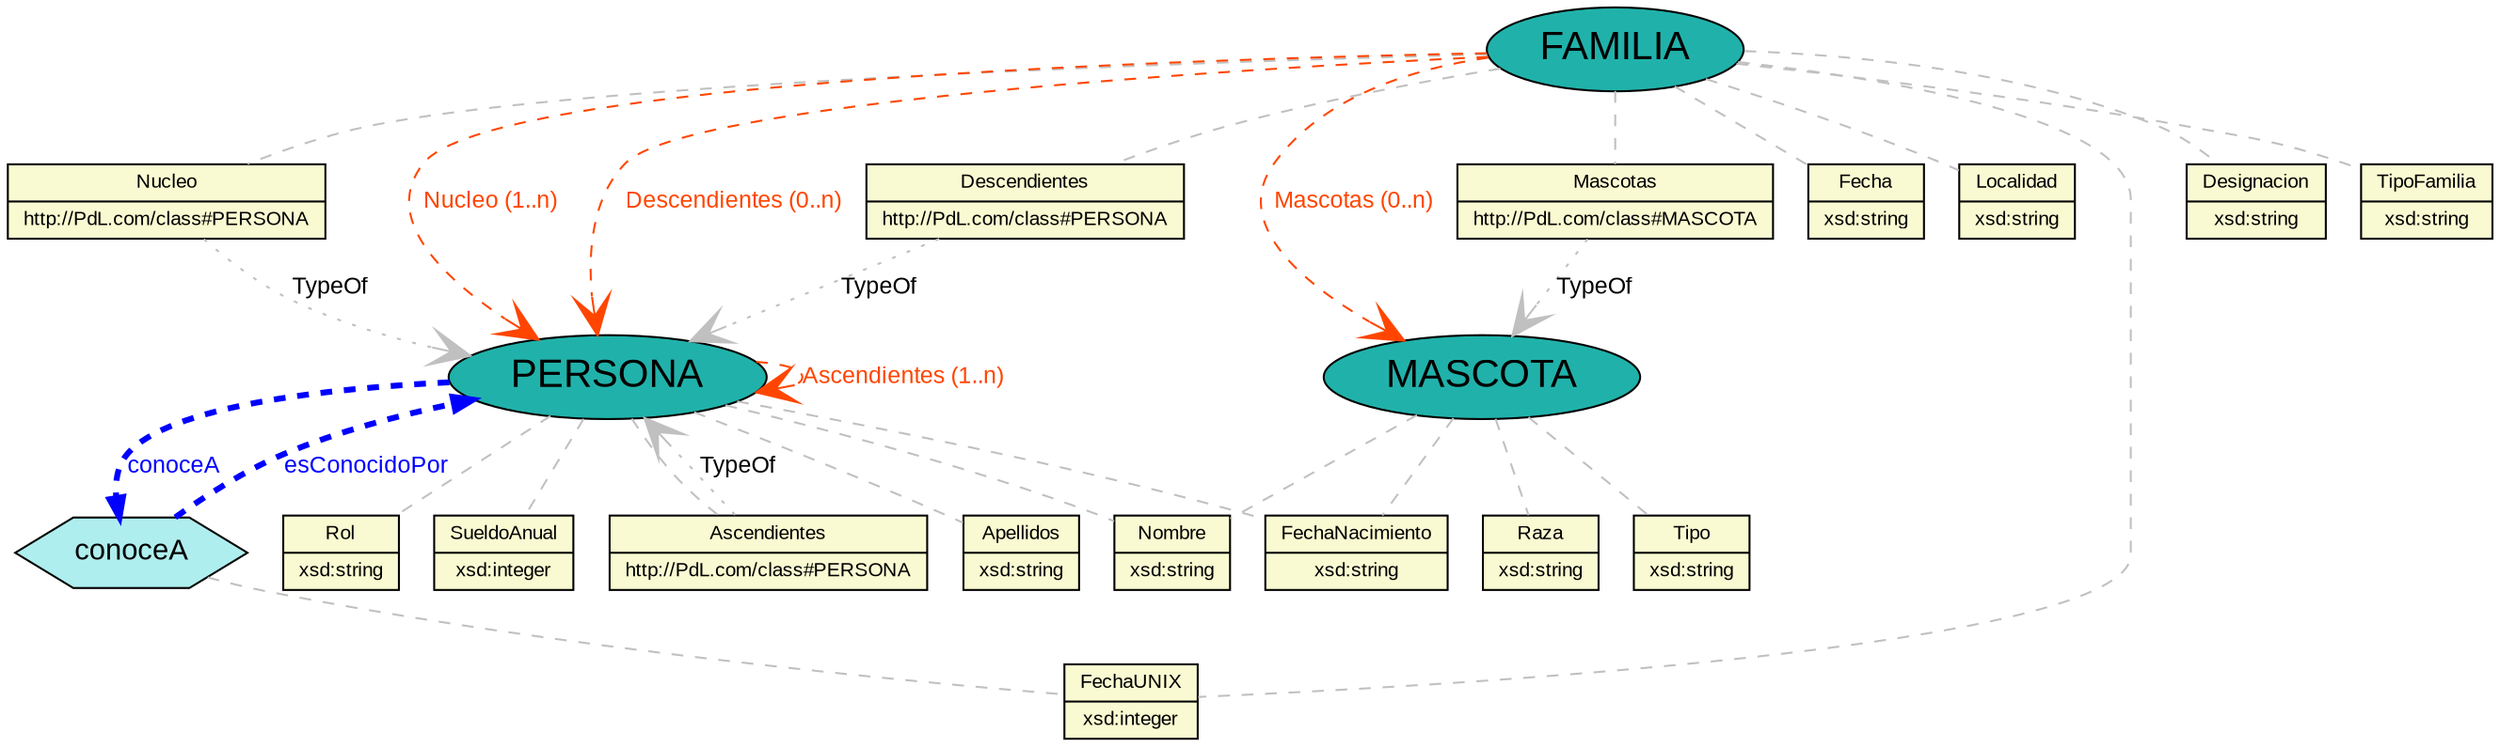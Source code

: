 graph domain{
	//Defecto
	node [fontname="Arial"];
	edge [fontname="Arial",fontsize=12];

	//PROPERTIES
	node[fontsize="10", fillcolor="lightgoldenrodyellow", style="filled", shape="record", ]

	
	property_Apellidos [label="{Apellidos|xsd:string}"];
	property_Mascotas [label="{Mascotas|http://PdL.com/class#MASCOTA}"];
	property_Fecha [label="{Fecha|xsd:string}"];
	property_FechaNacimiento [label="{FechaNacimiento|xsd:string}"];
	property_Tipo [label="{Tipo|xsd:string}"];
	property_Descendientes [label="{Descendientes|http://PdL.com/class#PERSONA}"];
	property_Raza [label="{Raza|xsd:string}"];
	property_Localidad [label="{Localidad|xsd:string}"];
	property_Rol [label="{Rol|xsd:string}"];
	property_SueldoAnual [label="{SueldoAnual|xsd:integer}"];
	property_FechaUNIX [label="{FechaUNIX|xsd:integer}"];
	property_Nucleo [label="{Nucleo|http://PdL.com/class#PERSONA}"];
	property_Nombre [label="{Nombre|xsd:string}"];
	property_Ascendientes [label="{Ascendientes|http://PdL.com/class#PERSONA}"];
	property_Designacion [label="{Designacion|xsd:string}"];
	property_TipoFamilia [label="{TipoFamilia|xsd:string}"];

	//CLASES
	node[fontsize="20", fillcolor="lightseagreen", style="filled", shape="ellipse", ]

	
	class_PERSONA [label=PERSONA];
	class_MASCOTA [label=MASCOTA];
	class_FAMILIA [label=FAMILIA];

	//RELACIONES
	node[fontsize="15", fillcolor="paleturquoise", style="filled", shape="hexagon", ]

	relationship_conoceA [label=conoceA];

	//CLASE -- PROPIEDAD
	edge[len="3", style="dashed", color="grey", ]

	class_PERSONA -- property_Nombre;
	class_PERSONA -- property_Apellidos;
	class_PERSONA -- property_Rol;
	class_PERSONA -- property_FechaNacimiento;
	class_PERSONA -- property_SueldoAnual;
	class_PERSONA -- property_Ascendientes;
	class_MASCOTA -- property_Tipo;
	class_MASCOTA -- property_Nombre;
	class_MASCOTA -- property_Raza;
	class_MASCOTA -- property_FechaNacimiento;
	class_FAMILIA -- property_FechaUNIX;
	class_FAMILIA -- property_Fecha;
	class_FAMILIA -- property_Localidad;
	class_FAMILIA -- property_TipoFamilia;
	class_FAMILIA -- property_Designacion;
	class_FAMILIA -- property_Nucleo;
	class_FAMILIA -- property_Descendientes;
	class_FAMILIA -- property_Mascotas;

	//RELACION -- PROPIEDAD
	relationship_conoceA -- property_FechaUNIX;

	// uso indirecto de definición de tipos
	property_Mascotas -- class_MASCOTA [arrowsize="2", style="dotted", arrowhead="vee", dir="forward", label="TypeOf"];
	property_Descendientes -- class_PERSONA [arrowsize="2", style="dotted", arrowhead="vee", dir="forward", label="TypeOf"];
	property_Nucleo -- class_PERSONA [arrowsize="2", style="dotted", arrowhead="vee", dir="forward", label="TypeOf"];
	property_Ascendientes -- class_PERSONA [arrowsize="2", style="dotted", arrowhead="vee", dir="forward", label="TypeOf"];

	// asociaciones a través de atributos marcadas de forma directa
	class_PERSONA -- class_PERSONA [label="Ascendientes (1..n) "fontcolor="orangered", color="orangered", style="dashed", arrowhead="vee",dir="forward",arrowsize="2"];
	class_FAMILIA -- class_PERSONA [label="Nucleo (1..n) "fontcolor="orangered", color="orangered", style="dashed", arrowhead="vee",dir="forward",arrowsize="2"];
	class_FAMILIA -- class_PERSONA [label="Descendientes (0..n) "fontcolor="orangered", color="orangered", style="dashed", arrowhead="vee",dir="forward",arrowsize="2"];
	class_FAMILIA -- class_MASCOTA [label="Mascotas (0..n) "fontcolor="orangered", color="orangered", style="dashed", arrowhead="vee",dir="forward",arrowsize="2"];

	// herencias

	// enlaces de relaciones
	edge[len="2",penwidth="3",color="blue"]
	class_PERSONA -- relationship_conoceA [label="conoceA",fontcolor="blue",dir="forward",arrowhead="normal"];
relationship_conoceA -- class_PERSONA [label="esConocidoPor",fontcolor="blue",dir="forward",arrowhead="normal"];

}

